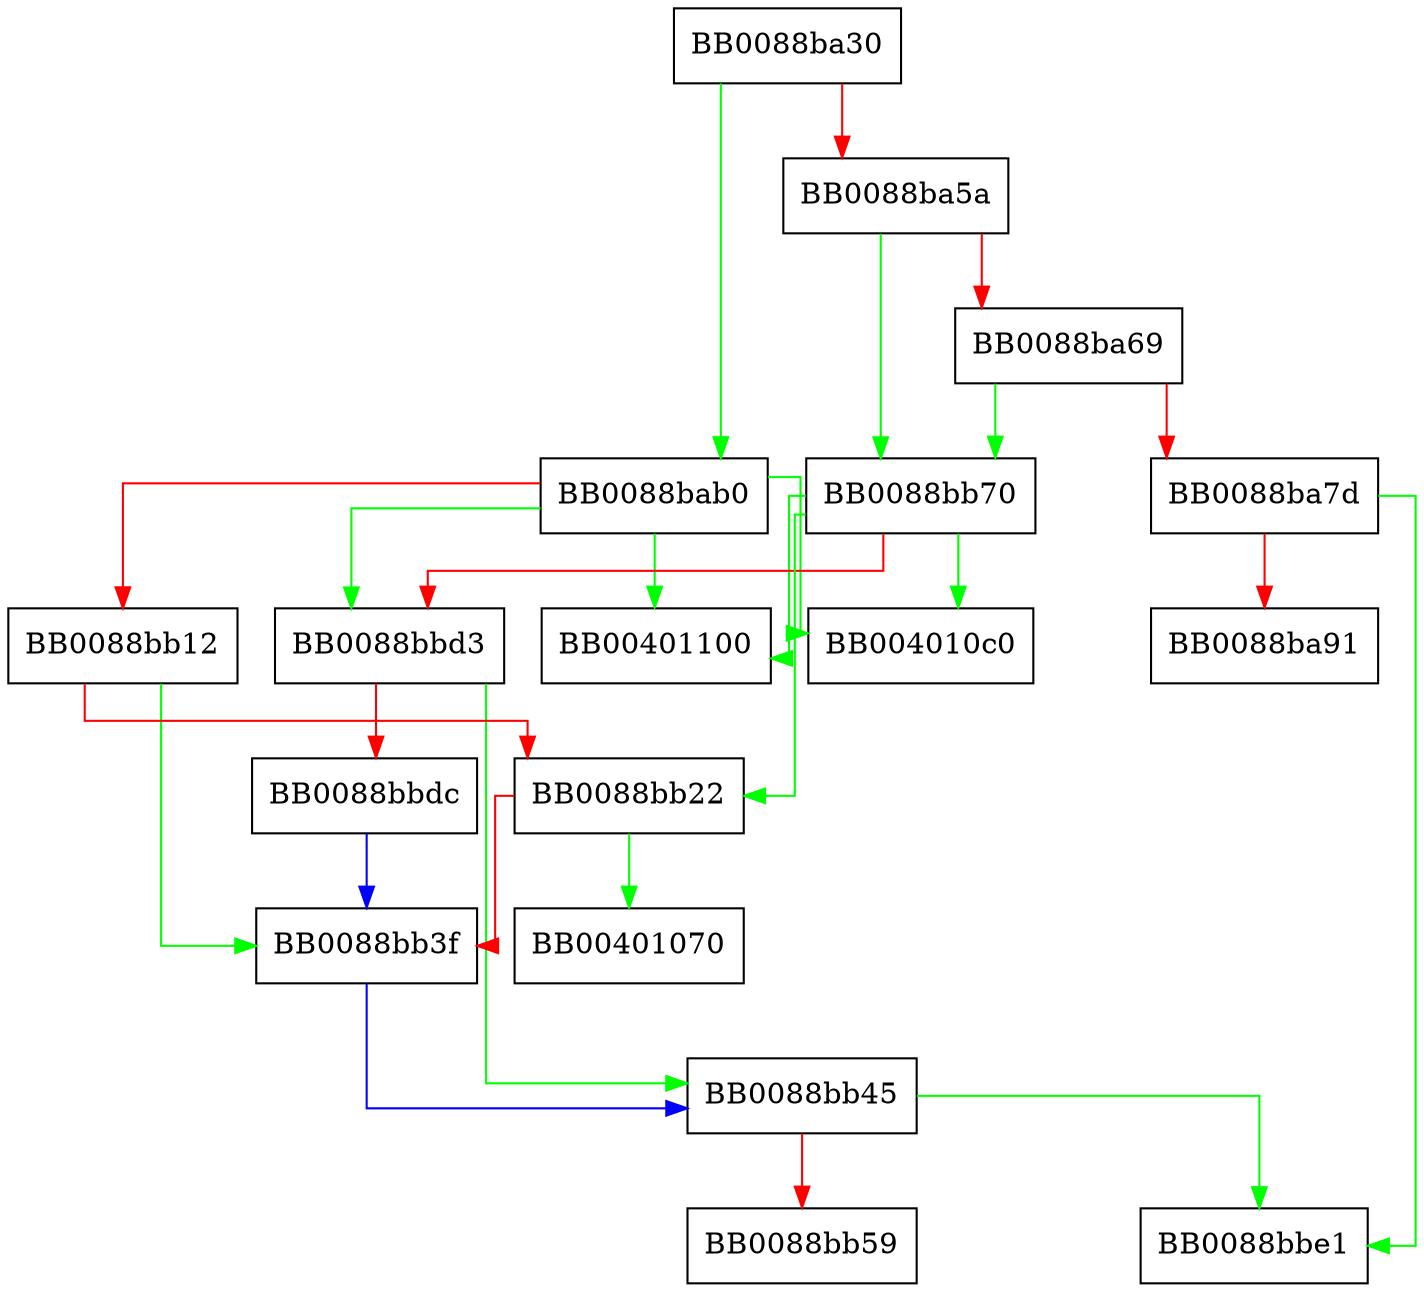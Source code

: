 digraph strerror_r {
  node [shape="box"];
  graph [splines=ortho];
  BB0088ba30 -> BB0088bab0 [color="green"];
  BB0088ba30 -> BB0088ba5a [color="red"];
  BB0088ba5a -> BB0088bb70 [color="green"];
  BB0088ba5a -> BB0088ba69 [color="red"];
  BB0088ba69 -> BB0088bb70 [color="green"];
  BB0088ba69 -> BB0088ba7d [color="red"];
  BB0088ba7d -> BB0088bbe1 [color="green"];
  BB0088ba7d -> BB0088ba91 [color="red"];
  BB0088bab0 -> BB00401100 [color="green"];
  BB0088bab0 -> BB004010c0 [color="green"];
  BB0088bab0 -> BB0088bbd3 [color="green"];
  BB0088bab0 -> BB0088bb12 [color="red"];
  BB0088bb12 -> BB0088bb3f [color="green"];
  BB0088bb12 -> BB0088bb22 [color="red"];
  BB0088bb22 -> BB00401070 [color="green"];
  BB0088bb22 -> BB0088bb3f [color="red"];
  BB0088bb3f -> BB0088bb45 [color="blue"];
  BB0088bb45 -> BB0088bbe1 [color="green"];
  BB0088bb45 -> BB0088bb59 [color="red"];
  BB0088bb70 -> BB00401100 [color="green"];
  BB0088bb70 -> BB004010c0 [color="green"];
  BB0088bb70 -> BB0088bb22 [color="green"];
  BB0088bb70 -> BB0088bbd3 [color="red"];
  BB0088bbd3 -> BB0088bb45 [color="green"];
  BB0088bbd3 -> BB0088bbdc [color="red"];
  BB0088bbdc -> BB0088bb3f [color="blue"];
}